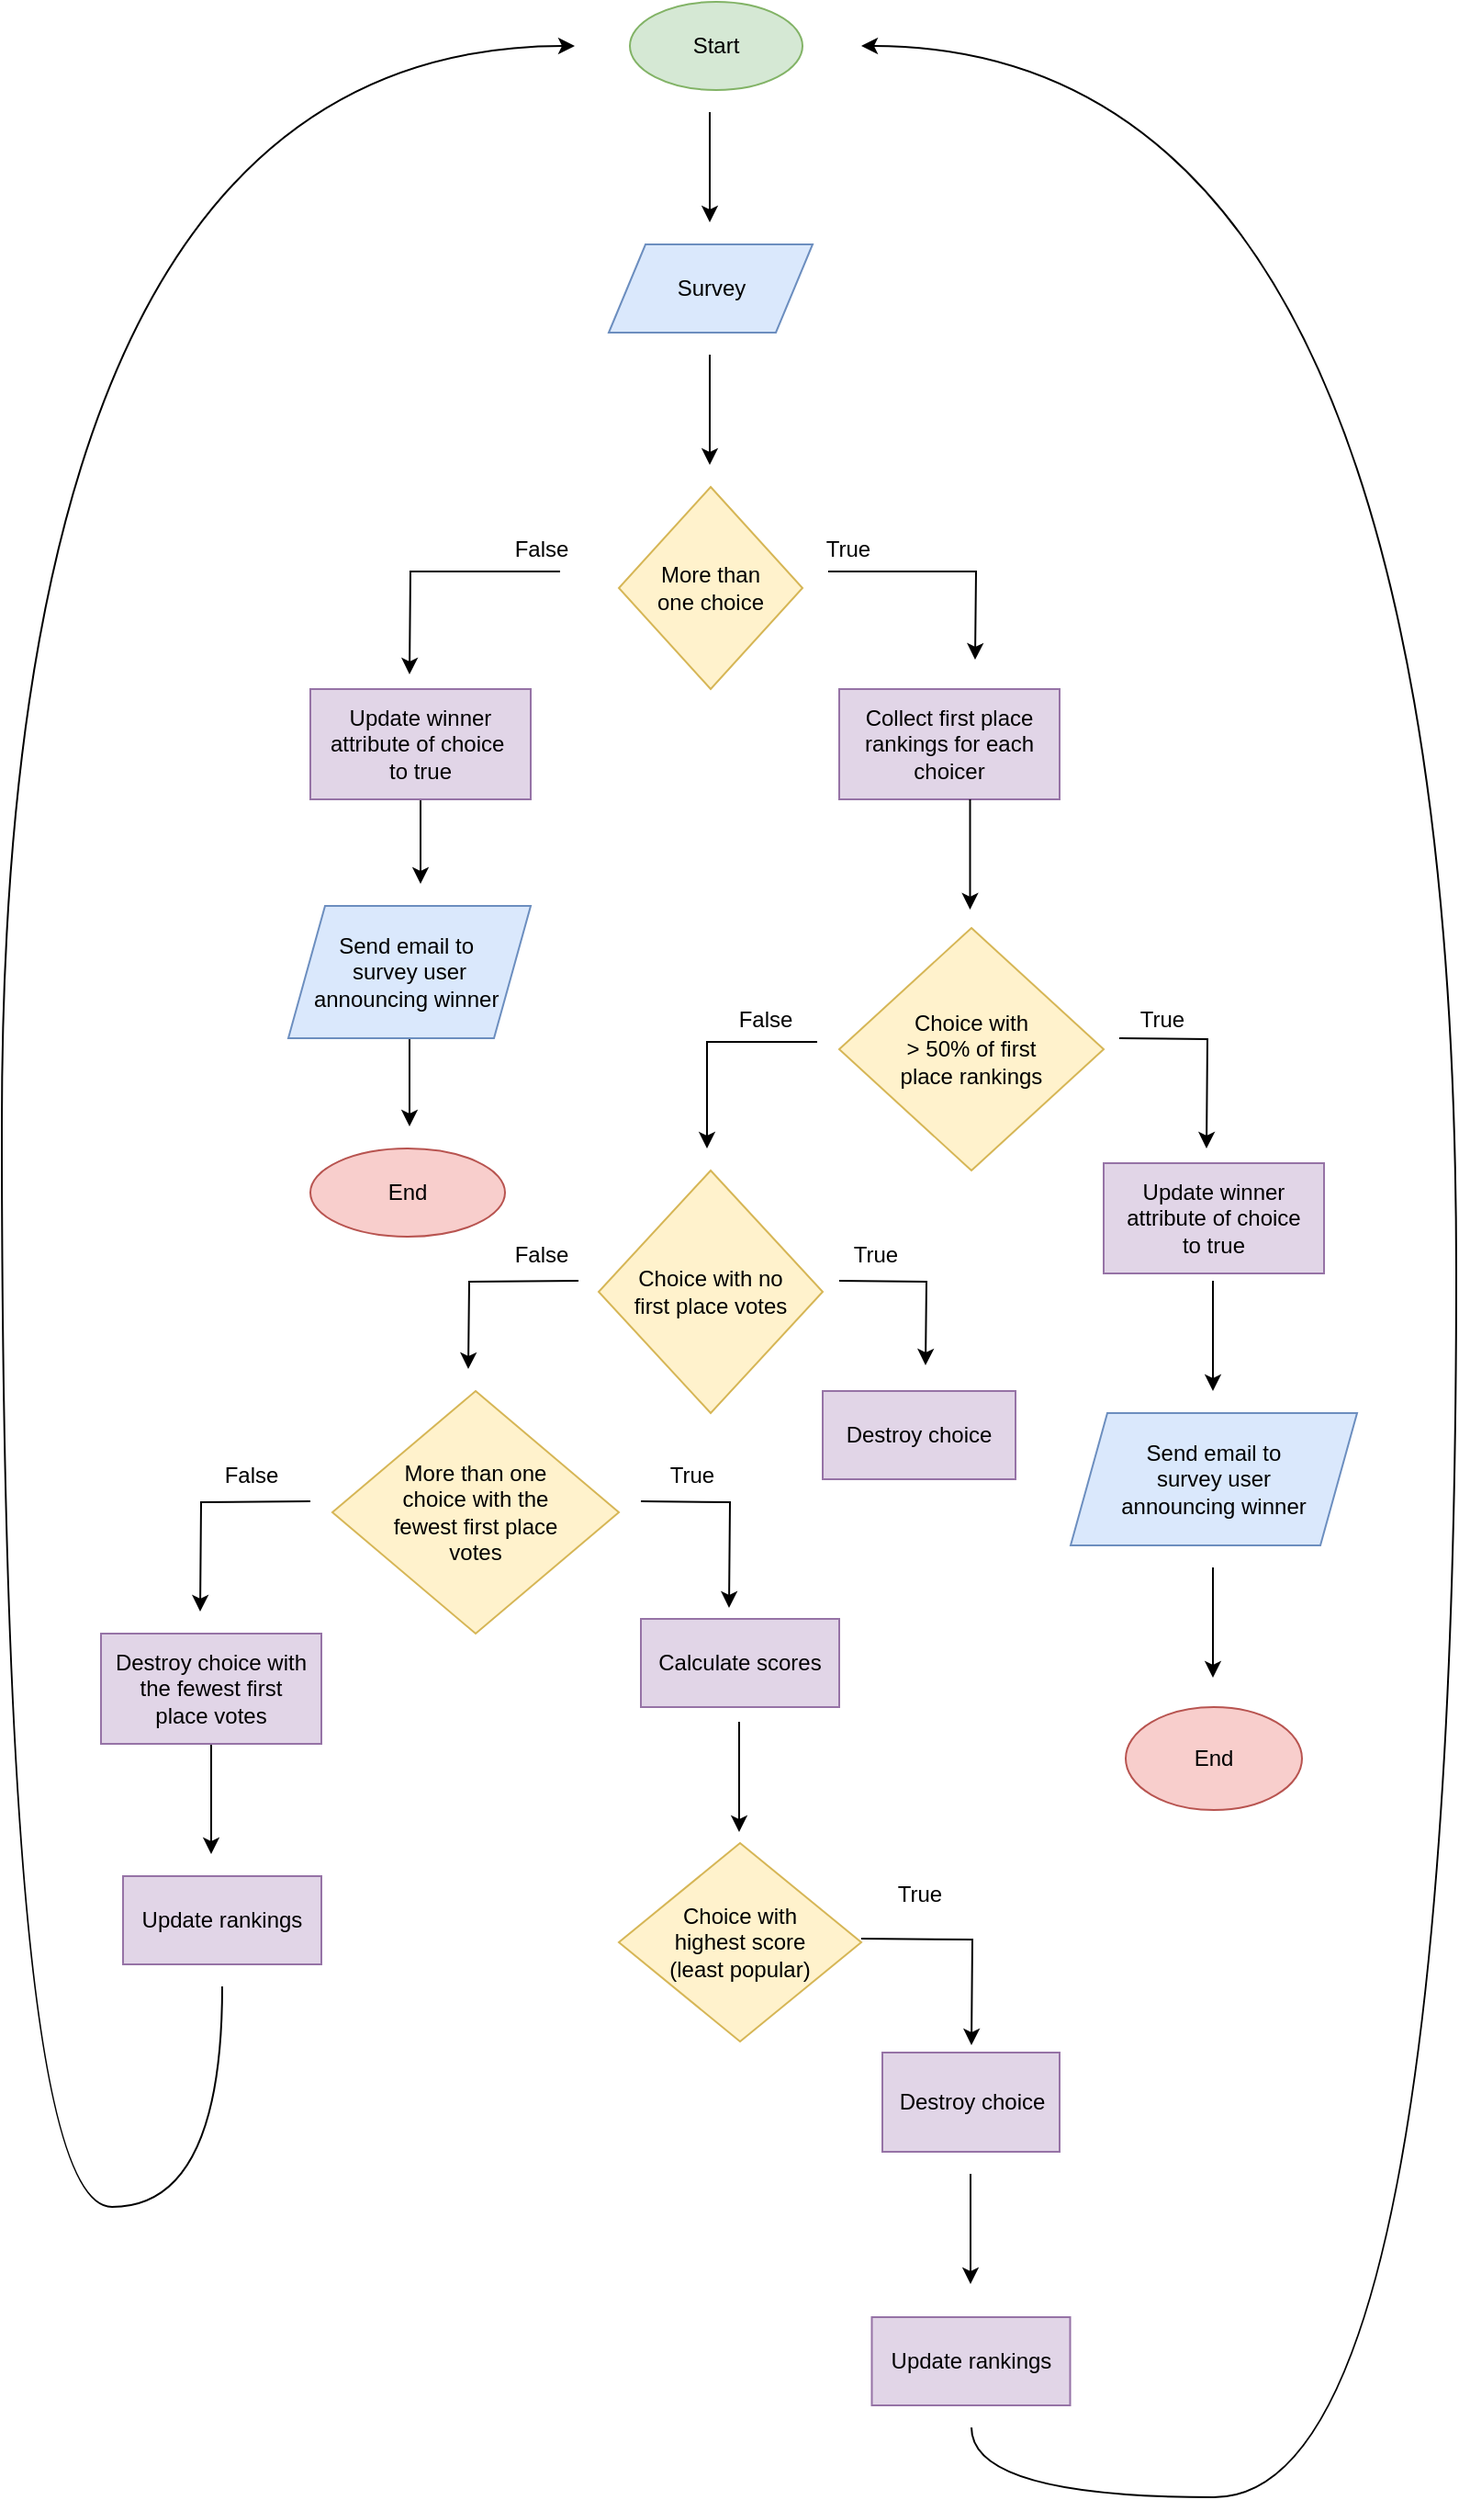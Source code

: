 <mxfile version="14.6.10" type="github">
  <diagram id="C5RBs43oDa-KdzZeNtuy" name="Page-1">
    <mxGraphModel dx="1616" dy="1715" grid="1" gridSize="12" guides="1" tooltips="1" connect="0" arrows="1" fold="1" page="1" pageScale="1" pageWidth="827" pageHeight="1169" math="0" shadow="0">
      <root>
        <mxCell id="WIyWlLk6GJQsqaUBKTNV-0" />
        <mxCell id="WIyWlLk6GJQsqaUBKTNV-1" parent="WIyWlLk6GJQsqaUBKTNV-0" />
        <mxCell id="QxfK5x0nZrCedAThmlhR-0" value="Start" style="ellipse;whiteSpace=wrap;html=1;fillColor=#d5e8d4;strokeColor=#82b366;" parent="WIyWlLk6GJQsqaUBKTNV-1" vertex="1">
          <mxGeometry x="-42" y="-1128" width="94" height="48" as="geometry" />
        </mxCell>
        <mxCell id="29_xuqQsDgObVxGRh2MQ-2" value="Survey" style="shape=parallelogram;perimeter=parallelogramPerimeter;whiteSpace=wrap;html=1;fixedSize=1;fillColor=#dae8fc;strokeColor=#6c8ebf;" parent="WIyWlLk6GJQsqaUBKTNV-1" vertex="1">
          <mxGeometry x="-53.5" y="-996" width="111" height="48" as="geometry" />
        </mxCell>
        <mxCell id="29_xuqQsDgObVxGRh2MQ-5" value="More than&lt;br&gt;one choice" style="rhombus;whiteSpace=wrap;html=1;fillColor=#fff2cc;strokeColor=#d6b656;" parent="WIyWlLk6GJQsqaUBKTNV-1" vertex="1">
          <mxGeometry x="-48" y="-864" width="100" height="110" as="geometry" />
        </mxCell>
        <mxCell id="29_xuqQsDgObVxGRh2MQ-8" value="" style="endArrow=classic;html=1;rounded=0;edgeStyle=orthogonalEdgeStyle;exitX=0.225;exitY=1.1;exitDx=0;exitDy=0;exitPerimeter=0;" parent="WIyWlLk6GJQsqaUBKTNV-1" source="29_xuqQsDgObVxGRh2MQ-12" edge="1">
          <mxGeometry width="50" height="50" relative="1" as="geometry">
            <mxPoint x="96" y="-820" as="sourcePoint" />
            <mxPoint x="146" y="-770" as="targetPoint" />
          </mxGeometry>
        </mxCell>
        <mxCell id="29_xuqQsDgObVxGRh2MQ-18" style="edgeStyle=orthogonalEdgeStyle;rounded=0;orthogonalLoop=1;jettySize=auto;html=1;" parent="WIyWlLk6GJQsqaUBKTNV-1" source="29_xuqQsDgObVxGRh2MQ-9" edge="1">
          <mxGeometry relative="1" as="geometry">
            <mxPoint x="-156" y="-648" as="targetPoint" />
          </mxGeometry>
        </mxCell>
        <mxCell id="29_xuqQsDgObVxGRh2MQ-9" value="Update winner attribute of choice&amp;nbsp;&lt;br&gt;to true" style="rounded=0;whiteSpace=wrap;html=1;fillColor=#e1d5e7;strokeColor=#9673a6;fontStyle=0;" parent="WIyWlLk6GJQsqaUBKTNV-1" vertex="1">
          <mxGeometry x="-216" y="-754" width="120" height="60" as="geometry" />
        </mxCell>
        <mxCell id="29_xuqQsDgObVxGRh2MQ-10" value="" style="endArrow=classic;html=1;rounded=0;edgeStyle=orthogonalEdgeStyle;exitX=0.75;exitY=1.1;exitDx=0;exitDy=0;exitPerimeter=0;" parent="WIyWlLk6GJQsqaUBKTNV-1" source="29_xuqQsDgObVxGRh2MQ-11" edge="1">
          <mxGeometry width="50" height="50" relative="1" as="geometry">
            <mxPoint x="-104" y="-820" as="sourcePoint" />
            <mxPoint x="-162" y="-762" as="targetPoint" />
          </mxGeometry>
        </mxCell>
        <mxCell id="29_xuqQsDgObVxGRh2MQ-11" value="False" style="text;html=1;strokeColor=none;fillColor=none;align=center;verticalAlign=middle;whiteSpace=wrap;rounded=0;" parent="WIyWlLk6GJQsqaUBKTNV-1" vertex="1">
          <mxGeometry x="-110" y="-840" width="40" height="20" as="geometry" />
        </mxCell>
        <mxCell id="29_xuqQsDgObVxGRh2MQ-12" value="True" style="text;html=1;strokeColor=none;fillColor=none;align=center;verticalAlign=middle;whiteSpace=wrap;rounded=0;" parent="WIyWlLk6GJQsqaUBKTNV-1" vertex="1">
          <mxGeometry x="57" y="-840" width="40" height="20" as="geometry" />
        </mxCell>
        <mxCell id="29_xuqQsDgObVxGRh2MQ-25" style="edgeStyle=orthogonalEdgeStyle;rounded=0;orthogonalLoop=1;jettySize=auto;html=1;" parent="WIyWlLk6GJQsqaUBKTNV-1" source="29_xuqQsDgObVxGRh2MQ-17" edge="1">
          <mxGeometry relative="1" as="geometry">
            <mxPoint x="-162" y="-516" as="targetPoint" />
          </mxGeometry>
        </mxCell>
        <mxCell id="29_xuqQsDgObVxGRh2MQ-17" value="Send email to&amp;nbsp;&lt;br&gt;survey user&lt;br&gt;announcing winner&amp;nbsp;" style="shape=parallelogram;perimeter=parallelogramPerimeter;whiteSpace=wrap;html=1;fixedSize=1;fillColor=#dae8fc;strokeColor=#6c8ebf;" parent="WIyWlLk6GJQsqaUBKTNV-1" vertex="1">
          <mxGeometry x="-228" y="-636" width="132" height="72" as="geometry" />
        </mxCell>
        <mxCell id="29_xuqQsDgObVxGRh2MQ-19" value="End" style="ellipse;whiteSpace=wrap;html=1;fillColor=#f8cecc;strokeColor=#b85450;" parent="WIyWlLk6GJQsqaUBKTNV-1" vertex="1">
          <mxGeometry x="-216" y="-504" width="106" height="48" as="geometry" />
        </mxCell>
        <mxCell id="29_xuqQsDgObVxGRh2MQ-21" value="Collect first place&lt;br&gt;rankings for each&lt;br&gt;choicer" style="rounded=0;whiteSpace=wrap;html=1;fillColor=#e1d5e7;strokeColor=#9673a6;" parent="WIyWlLk6GJQsqaUBKTNV-1" vertex="1">
          <mxGeometry x="72" y="-754" width="120" height="60" as="geometry" />
        </mxCell>
        <mxCell id="29_xuqQsDgObVxGRh2MQ-22" value="Choice with&lt;br&gt;&amp;gt; 50% of first&lt;br&gt;place rankings" style="rhombus;whiteSpace=wrap;html=1;fillColor=#fff2cc;strokeColor=#d6b656;" parent="WIyWlLk6GJQsqaUBKTNV-1" vertex="1">
          <mxGeometry x="72" y="-624" width="144" height="132" as="geometry" />
        </mxCell>
        <mxCell id="29_xuqQsDgObVxGRh2MQ-26" value="" style="endArrow=classic;html=1;rounded=0;edgeStyle=orthogonalEdgeStyle;" parent="WIyWlLk6GJQsqaUBKTNV-1" edge="1">
          <mxGeometry width="50" height="50" relative="1" as="geometry">
            <mxPoint x="60" y="-562" as="sourcePoint" />
            <mxPoint y="-504" as="targetPoint" />
            <Array as="points">
              <mxPoint y="-562" />
            </Array>
          </mxGeometry>
        </mxCell>
        <mxCell id="29_xuqQsDgObVxGRh2MQ-27" value="False" style="text;html=1;strokeColor=none;fillColor=none;align=center;verticalAlign=middle;whiteSpace=wrap;rounded=0;" parent="WIyWlLk6GJQsqaUBKTNV-1" vertex="1">
          <mxGeometry x="12" y="-584" width="40" height="20" as="geometry" />
        </mxCell>
        <mxCell id="29_xuqQsDgObVxGRh2MQ-28" value="Choice with no&lt;br&gt;first place votes" style="rhombus;whiteSpace=wrap;html=1;fillColor=#fff2cc;strokeColor=#d6b656;" parent="WIyWlLk6GJQsqaUBKTNV-1" vertex="1">
          <mxGeometry x="-59" y="-492" width="122" height="132" as="geometry" />
        </mxCell>
        <mxCell id="29_xuqQsDgObVxGRh2MQ-31" value="" style="endArrow=classic;html=1;rounded=0;edgeStyle=orthogonalEdgeStyle;" parent="WIyWlLk6GJQsqaUBKTNV-1" edge="1">
          <mxGeometry width="50" height="50" relative="1" as="geometry">
            <mxPoint x="-70" y="-432" as="sourcePoint" />
            <mxPoint x="-130" y="-384" as="targetPoint" />
          </mxGeometry>
        </mxCell>
        <mxCell id="29_xuqQsDgObVxGRh2MQ-32" value="False" style="text;html=1;strokeColor=none;fillColor=none;align=center;verticalAlign=middle;whiteSpace=wrap;rounded=0;" parent="WIyWlLk6GJQsqaUBKTNV-1" vertex="1">
          <mxGeometry x="-110" y="-456" width="40" height="20" as="geometry" />
        </mxCell>
        <mxCell id="29_xuqQsDgObVxGRh2MQ-33" value="" style="endArrow=classic;html=1;rounded=0;edgeStyle=orthogonalEdgeStyle;" parent="WIyWlLk6GJQsqaUBKTNV-1" edge="1">
          <mxGeometry width="50" height="50" relative="1" as="geometry">
            <mxPoint x="72" y="-432" as="sourcePoint" />
            <mxPoint x="119" y="-386" as="targetPoint" />
          </mxGeometry>
        </mxCell>
        <mxCell id="29_xuqQsDgObVxGRh2MQ-34" value="True" style="text;html=1;strokeColor=none;fillColor=none;align=center;verticalAlign=middle;whiteSpace=wrap;rounded=0;" parent="WIyWlLk6GJQsqaUBKTNV-1" vertex="1">
          <mxGeometry x="72" y="-456" width="40" height="20" as="geometry" />
        </mxCell>
        <mxCell id="29_xuqQsDgObVxGRh2MQ-35" value="Destroy choice" style="rounded=0;whiteSpace=wrap;html=1;fillColor=#e1d5e7;strokeColor=#9673a6;" parent="WIyWlLk6GJQsqaUBKTNV-1" vertex="1">
          <mxGeometry x="63" y="-372" width="105" height="48" as="geometry" />
        </mxCell>
        <mxCell id="29_xuqQsDgObVxGRh2MQ-36" value="More than one&lt;br&gt;choice with the&lt;br&gt;fewest first place&lt;br&gt;votes" style="rhombus;whiteSpace=wrap;html=1;fillColor=#fff2cc;strokeColor=#d6b656;" parent="WIyWlLk6GJQsqaUBKTNV-1" vertex="1">
          <mxGeometry x="-204" y="-372" width="156" height="132" as="geometry" />
        </mxCell>
        <mxCell id="29_xuqQsDgObVxGRh2MQ-38" value="" style="endArrow=classic;html=1;rounded=0;edgeStyle=orthogonalEdgeStyle;" parent="WIyWlLk6GJQsqaUBKTNV-1" edge="1">
          <mxGeometry width="50" height="50" relative="1" as="geometry">
            <mxPoint x="-216" y="-312" as="sourcePoint" />
            <mxPoint x="-276" y="-252" as="targetPoint" />
          </mxGeometry>
        </mxCell>
        <mxCell id="29_xuqQsDgObVxGRh2MQ-40" value="False" style="text;html=1;strokeColor=none;fillColor=none;align=center;verticalAlign=middle;whiteSpace=wrap;rounded=0;" parent="WIyWlLk6GJQsqaUBKTNV-1" vertex="1">
          <mxGeometry x="-268" y="-336" width="40" height="20" as="geometry" />
        </mxCell>
        <mxCell id="29_xuqQsDgObVxGRh2MQ-44" value="" style="edgeStyle=orthogonalEdgeStyle;rounded=0;orthogonalLoop=1;jettySize=auto;html=1;" parent="WIyWlLk6GJQsqaUBKTNV-1" source="29_xuqQsDgObVxGRh2MQ-41" edge="1">
          <mxGeometry relative="1" as="geometry">
            <mxPoint x="-270" y="-120" as="targetPoint" />
          </mxGeometry>
        </mxCell>
        <mxCell id="29_xuqQsDgObVxGRh2MQ-41" value="Destroy choice with&lt;br&gt;the fewest first&lt;br&gt;place votes" style="rounded=0;whiteSpace=wrap;html=1;fillColor=#e1d5e7;strokeColor=#9673a6;" parent="WIyWlLk6GJQsqaUBKTNV-1" vertex="1">
          <mxGeometry x="-330" y="-240" width="120" height="60" as="geometry" />
        </mxCell>
        <mxCell id="29_xuqQsDgObVxGRh2MQ-42" value="Update rankings" style="rounded=0;whiteSpace=wrap;html=1;fillColor=#e1d5e7;strokeColor=#9673a6;" parent="WIyWlLk6GJQsqaUBKTNV-1" vertex="1">
          <mxGeometry x="-318" y="-108" width="108" height="48" as="geometry" />
        </mxCell>
        <mxCell id="29_xuqQsDgObVxGRh2MQ-46" value="" style="endArrow=classic;html=1;rounded=0;edgeStyle=orthogonalEdgeStyle;" parent="WIyWlLk6GJQsqaUBKTNV-1" edge="1">
          <mxGeometry width="50" height="50" relative="1" as="geometry">
            <mxPoint x="-36" y="-312" as="sourcePoint" />
            <mxPoint x="12" y="-254" as="targetPoint" />
          </mxGeometry>
        </mxCell>
        <mxCell id="29_xuqQsDgObVxGRh2MQ-47" value="True" style="text;html=1;strokeColor=none;fillColor=none;align=center;verticalAlign=middle;whiteSpace=wrap;rounded=0;" parent="WIyWlLk6GJQsqaUBKTNV-1" vertex="1">
          <mxGeometry x="-28" y="-336" width="40" height="20" as="geometry" />
        </mxCell>
        <mxCell id="29_xuqQsDgObVxGRh2MQ-48" value="Choice with&lt;br&gt;highest score&lt;br&gt;(least popular)" style="rhombus;whiteSpace=wrap;html=1;fillColor=#fff2cc;strokeColor=#d6b656;" parent="WIyWlLk6GJQsqaUBKTNV-1" vertex="1">
          <mxGeometry x="-48" y="-126" width="132" height="108" as="geometry" />
        </mxCell>
        <mxCell id="29_xuqQsDgObVxGRh2MQ-50" value="" style="endArrow=classic;html=1;rounded=0;edgeStyle=orthogonalEdgeStyle;" parent="WIyWlLk6GJQsqaUBKTNV-1" edge="1">
          <mxGeometry width="50" height="50" relative="1" as="geometry">
            <mxPoint x="84" y="-74" as="sourcePoint" />
            <mxPoint x="144" y="-16" as="targetPoint" />
          </mxGeometry>
        </mxCell>
        <mxCell id="29_xuqQsDgObVxGRh2MQ-51" value="True" style="text;html=1;strokeColor=none;fillColor=none;align=center;verticalAlign=middle;whiteSpace=wrap;rounded=0;" parent="WIyWlLk6GJQsqaUBKTNV-1" vertex="1">
          <mxGeometry x="95.5" y="-108" width="40" height="20" as="geometry" />
        </mxCell>
        <mxCell id="29_xuqQsDgObVxGRh2MQ-52" value="Destroy choice" style="rounded=0;whiteSpace=wrap;html=1;fillColor=#e1d5e7;strokeColor=#9673a6;" parent="WIyWlLk6GJQsqaUBKTNV-1" vertex="1">
          <mxGeometry x="95.5" y="-12" width="96.5" height="54" as="geometry" />
        </mxCell>
        <mxCell id="29_xuqQsDgObVxGRh2MQ-53" value="Update rankings" style="rounded=0;whiteSpace=wrap;html=1;fillColor=#e1d5e7;strokeColor=#9673a6;" parent="WIyWlLk6GJQsqaUBKTNV-1" vertex="1">
          <mxGeometry x="89.75" y="132" width="108" height="48" as="geometry" />
        </mxCell>
        <mxCell id="29_xuqQsDgObVxGRh2MQ-56" value="" style="edgeStyle=orthogonalEdgeStyle;rounded=0;orthogonalLoop=1;jettySize=auto;html=1;" parent="WIyWlLk6GJQsqaUBKTNV-1" edge="1">
          <mxGeometry relative="1" as="geometry">
            <mxPoint x="143.5" y="54" as="sourcePoint" />
            <mxPoint x="143.5" y="114" as="targetPoint" />
          </mxGeometry>
        </mxCell>
        <mxCell id="29_xuqQsDgObVxGRh2MQ-58" value="" style="edgeStyle=orthogonalEdgeStyle;rounded=0;orthogonalLoop=1;jettySize=auto;html=1;" parent="WIyWlLk6GJQsqaUBKTNV-1" edge="1">
          <mxGeometry relative="1" as="geometry">
            <mxPoint x="143.25" y="-694" as="sourcePoint" />
            <mxPoint x="143.25" y="-634" as="targetPoint" />
          </mxGeometry>
        </mxCell>
        <mxCell id="29_xuqQsDgObVxGRh2MQ-59" value="" style="endArrow=classic;html=1;rounded=0;edgeStyle=orthogonalEdgeStyle;" parent="WIyWlLk6GJQsqaUBKTNV-1" edge="1">
          <mxGeometry width="50" height="50" relative="1" as="geometry">
            <mxPoint x="224.5" y="-564" as="sourcePoint" />
            <mxPoint x="272" y="-504" as="targetPoint" />
          </mxGeometry>
        </mxCell>
        <mxCell id="29_xuqQsDgObVxGRh2MQ-60" value="True" style="text;html=1;strokeColor=none;fillColor=none;align=center;verticalAlign=middle;whiteSpace=wrap;rounded=0;" parent="WIyWlLk6GJQsqaUBKTNV-1" vertex="1">
          <mxGeometry x="228" y="-584" width="40" height="20" as="geometry" />
        </mxCell>
        <mxCell id="29_xuqQsDgObVxGRh2MQ-61" value="Update winner&lt;br&gt;attribute of choice&lt;br&gt;to true" style="rounded=0;whiteSpace=wrap;html=1;fillColor=#e1d5e7;strokeColor=#9673a6;" parent="WIyWlLk6GJQsqaUBKTNV-1" vertex="1">
          <mxGeometry x="216" y="-496" width="120" height="60" as="geometry" />
        </mxCell>
        <mxCell id="29_xuqQsDgObVxGRh2MQ-62" value="" style="edgeStyle=orthogonalEdgeStyle;rounded=0;orthogonalLoop=1;jettySize=auto;html=1;" parent="WIyWlLk6GJQsqaUBKTNV-1" edge="1">
          <mxGeometry relative="1" as="geometry">
            <mxPoint x="275.5" y="-432" as="sourcePoint" />
            <mxPoint x="275.5" y="-372" as="targetPoint" />
          </mxGeometry>
        </mxCell>
        <mxCell id="29_xuqQsDgObVxGRh2MQ-63" value="Send email to&lt;br&gt;survey user&lt;br&gt;announcing winner" style="shape=parallelogram;perimeter=parallelogramPerimeter;whiteSpace=wrap;html=1;fixedSize=1;fillColor=#dae8fc;strokeColor=#6c8ebf;" parent="WIyWlLk6GJQsqaUBKTNV-1" vertex="1">
          <mxGeometry x="198" y="-360" width="156" height="72" as="geometry" />
        </mxCell>
        <mxCell id="29_xuqQsDgObVxGRh2MQ-64" value="" style="edgeStyle=orthogonalEdgeStyle;rounded=0;orthogonalLoop=1;jettySize=auto;html=1;" parent="WIyWlLk6GJQsqaUBKTNV-1" edge="1">
          <mxGeometry relative="1" as="geometry">
            <mxPoint x="275.5" y="-276" as="sourcePoint" />
            <mxPoint x="275.5" y="-216" as="targetPoint" />
          </mxGeometry>
        </mxCell>
        <mxCell id="29_xuqQsDgObVxGRh2MQ-65" value="End" style="ellipse;whiteSpace=wrap;html=1;fillColor=#f8cecc;strokeColor=#b85450;" parent="WIyWlLk6GJQsqaUBKTNV-1" vertex="1">
          <mxGeometry x="228" y="-200" width="96" height="56" as="geometry" />
        </mxCell>
        <mxCell id="D8SAkYJdP62dH4L60aYJ-0" value="Calculate scores" style="rounded=0;whiteSpace=wrap;html=1;fillColor=#e1d5e7;strokeColor=#9673a6;" vertex="1" parent="WIyWlLk6GJQsqaUBKTNV-1">
          <mxGeometry x="-36" y="-248" width="108" height="48" as="geometry" />
        </mxCell>
        <mxCell id="D8SAkYJdP62dH4L60aYJ-1" value="" style="edgeStyle=orthogonalEdgeStyle;rounded=0;orthogonalLoop=1;jettySize=auto;html=1;" edge="1" parent="WIyWlLk6GJQsqaUBKTNV-1">
          <mxGeometry relative="1" as="geometry">
            <mxPoint x="17.5" y="-192" as="sourcePoint" />
            <mxPoint x="17.5" y="-132" as="targetPoint" />
          </mxGeometry>
        </mxCell>
        <mxCell id="D8SAkYJdP62dH4L60aYJ-4" value="" style="edgeStyle=orthogonalEdgeStyle;rounded=0;orthogonalLoop=1;jettySize=auto;html=1;" edge="1" parent="WIyWlLk6GJQsqaUBKTNV-1">
          <mxGeometry relative="1" as="geometry">
            <mxPoint x="1.5" y="-936" as="sourcePoint" />
            <mxPoint x="1.5" y="-876" as="targetPoint" />
          </mxGeometry>
        </mxCell>
        <mxCell id="D8SAkYJdP62dH4L60aYJ-5" value="" style="edgeStyle=orthogonalEdgeStyle;rounded=0;orthogonalLoop=1;jettySize=auto;html=1;" edge="1" parent="WIyWlLk6GJQsqaUBKTNV-1">
          <mxGeometry relative="1" as="geometry">
            <mxPoint x="1.5" y="-1068" as="sourcePoint" />
            <mxPoint x="1.5" y="-1008" as="targetPoint" />
          </mxGeometry>
        </mxCell>
        <mxCell id="D8SAkYJdP62dH4L60aYJ-8" value="" style="curved=1;endArrow=classic;html=1;rounded=0;edgeStyle=orthogonalEdgeStyle;" edge="1" parent="WIyWlLk6GJQsqaUBKTNV-1">
          <mxGeometry width="50" height="50" relative="1" as="geometry">
            <mxPoint x="-264" y="-48" as="sourcePoint" />
            <mxPoint x="-72" y="-1104" as="targetPoint" />
            <Array as="points">
              <mxPoint x="-264" y="72" />
              <mxPoint x="-384" y="72" />
              <mxPoint x="-384" y="-1104" />
            </Array>
          </mxGeometry>
        </mxCell>
        <mxCell id="D8SAkYJdP62dH4L60aYJ-10" value="" style="curved=1;endArrow=classic;html=1;rounded=0;edgeStyle=orthogonalEdgeStyle;" edge="1" parent="WIyWlLk6GJQsqaUBKTNV-1">
          <mxGeometry width="50" height="50" relative="1" as="geometry">
            <mxPoint x="144" y="192" as="sourcePoint" />
            <mxPoint x="84" y="-1104" as="targetPoint" />
            <Array as="points">
              <mxPoint x="144" y="230" />
              <mxPoint x="408" y="230" />
              <mxPoint x="408" y="-1104" />
            </Array>
          </mxGeometry>
        </mxCell>
      </root>
    </mxGraphModel>
  </diagram>
</mxfile>
